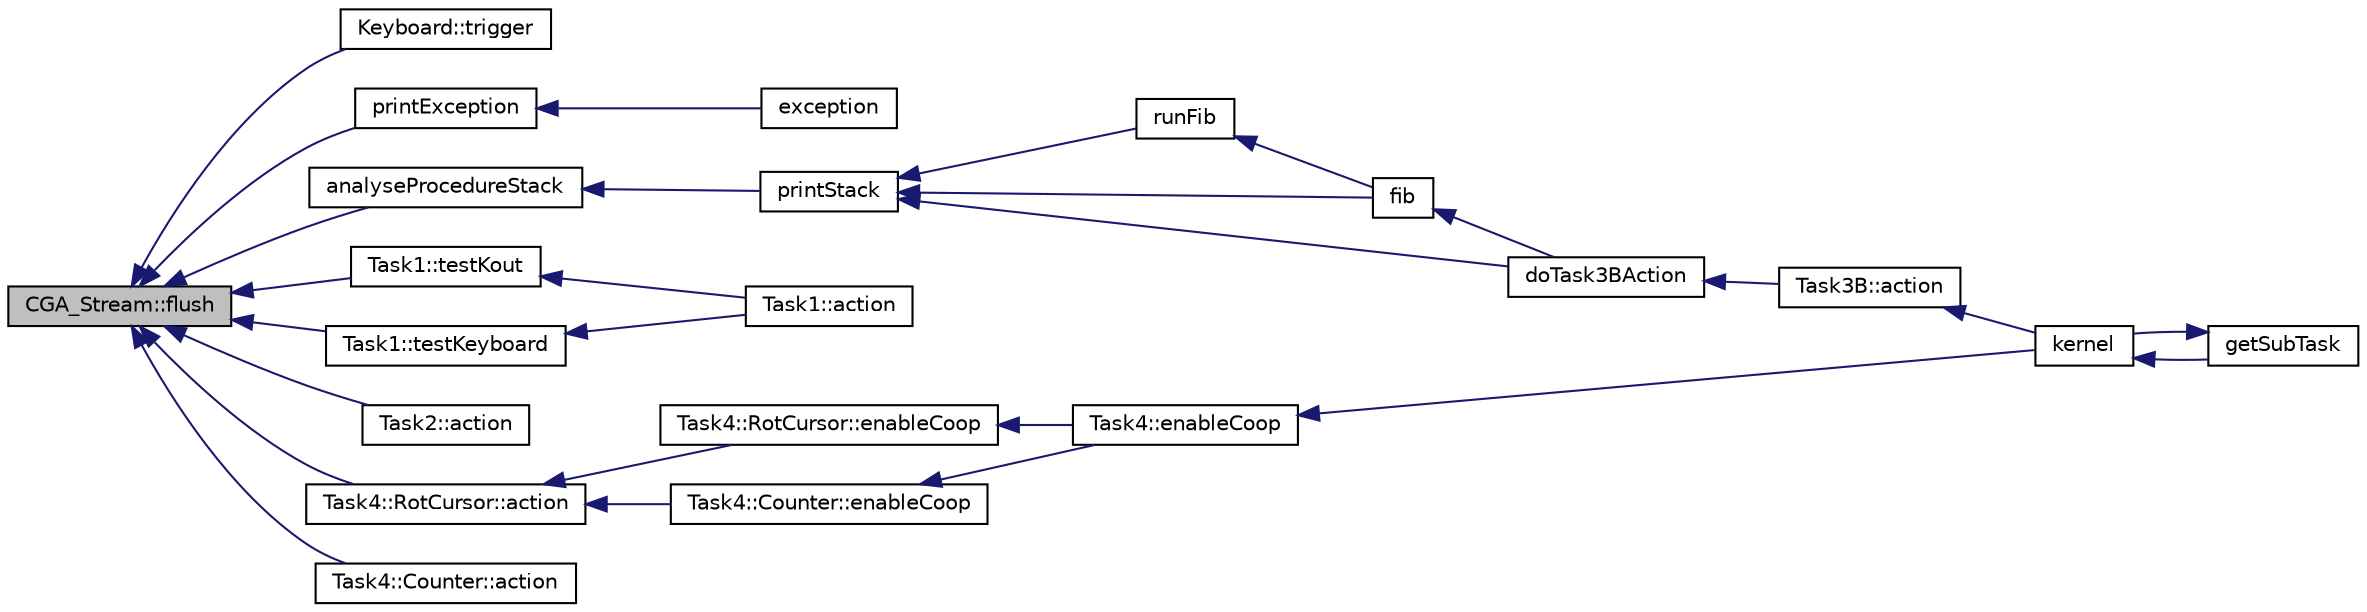 digraph "CGA_Stream::flush"
{
  bgcolor="transparent";
  edge [fontname="Helvetica",fontsize="10",labelfontname="Helvetica",labelfontsize="10"];
  node [fontname="Helvetica",fontsize="10",shape=record];
  rankdir="LR";
  Node1 [label="CGA_Stream::flush",height=0.2,width=0.4,color="black", fillcolor="grey75", style="filled", fontcolor="black"];
  Node1 -> Node2 [dir="back",color="midnightblue",fontsize="10",style="solid",fontname="Helvetica"];
  Node2 [label="Keyboard::trigger",height=0.2,width=0.4,color="black",URL="$classKeyboard.html#a0d0359a4df20db7eb38dd769e2322353",tooltip="einen auftretenden Tastaturinterrupt behandeln "];
  Node1 -> Node3 [dir="back",color="midnightblue",fontsize="10",style="solid",fontname="Helvetica"];
  Node3 [label="printException",height=0.2,width=0.4,color="black",URL="$exceptions_8cc.html#aa9be12416ab5fcc6ced0ea49ff7825de"];
  Node3 -> Node4 [dir="back",color="midnightblue",fontsize="10",style="solid",fontname="Helvetica"];
  Node4 [label="exception",height=0.2,width=0.4,color="black",URL="$exceptions_8cc.html#a17ac45e3213989a19bb1472093ca30e6",tooltip="Entry point for exceptions. "];
  Node1 -> Node5 [dir="back",color="midnightblue",fontsize="10",style="solid",fontname="Helvetica"];
  Node5 [label="analyseProcedureStack",height=0.2,width=0.4,color="black",URL="$analyse_8cc.html#adab0ef21ad15eeca2d4b96b98b59b356",tooltip="Diese Funktion dient der Analyse des Prozedurstacks. "];
  Node5 -> Node6 [dir="back",color="midnightblue",fontsize="10",style="solid",fontname="Helvetica"];
  Node6 [label="printStack",height=0.2,width=0.4,color="black",URL="$task3B_8cc.html#a1140e1f1ebb85d5c7103af6e0b522c22"];
  Node6 -> Node7 [dir="back",color="midnightblue",fontsize="10",style="solid",fontname="Helvetica"];
  Node7 [label="runFib",height=0.2,width=0.4,color="black",URL="$task3B_8cc.html#a4205b075c53452d0a4cb9966fe2bf855"];
  Node7 -> Node8 [dir="back",color="midnightblue",fontsize="10",style="solid",fontname="Helvetica"];
  Node8 [label="fib",height=0.2,width=0.4,color="black",URL="$task3B_8cc.html#ad1b3bc944aac0dbdd041cc180ff8c37a"];
  Node8 -> Node9 [dir="back",color="midnightblue",fontsize="10",style="solid",fontname="Helvetica"];
  Node9 [label="doTask3BAction",height=0.2,width=0.4,color="black",URL="$task3B_8cc.html#a5874bf2c7fd779b0760c4d5f16bb2d08"];
  Node9 -> Node10 [dir="back",color="midnightblue",fontsize="10",style="solid",fontname="Helvetica"];
  Node10 [label="Task3B::action",height=0.2,width=0.4,color="black",URL="$classTask3B.html#aa803f35a028d2dc338d20d69ab592f20",tooltip="prints the line "];
  Node10 -> Node11 [dir="back",color="midnightblue",fontsize="10",style="solid",fontname="Helvetica"];
  Node11 [label="kernel",height=0.2,width=0.4,color="black",URL="$main_8cc.html#a796315624c9bcf31fd673cb62e4b9819",tooltip="kernel entry point "];
  Node11 -> Node12 [dir="back",color="midnightblue",fontsize="10",style="solid",fontname="Helvetica"];
  Node12 [label="getSubTask",height=0.2,width=0.4,color="black",URL="$main_8cc.html#a9f9d2ea101dcc6e3cd7011dccc4331e0",tooltip="Wait for user input via keyboard to select sub task. "];
  Node12 -> Node11 [dir="back",color="midnightblue",fontsize="10",style="solid",fontname="Helvetica"];
  Node6 -> Node8 [dir="back",color="midnightblue",fontsize="10",style="solid",fontname="Helvetica"];
  Node6 -> Node9 [dir="back",color="midnightblue",fontsize="10",style="solid",fontname="Helvetica"];
  Node1 -> Node13 [dir="back",color="midnightblue",fontsize="10",style="solid",fontname="Helvetica"];
  Node13 [label="Task1::testKout",height=0.2,width=0.4,color="black",URL="$classTask1.html#a48ca608ac9cdc03ab6614a4f61e2448e",tooltip="test the functionality of the Kout object "];
  Node13 -> Node14 [dir="back",color="midnightblue",fontsize="10",style="solid",fontname="Helvetica"];
  Node14 [label="Task1::action",height=0.2,width=0.4,color="black",URL="$classTask1.html#a0d4029a13591e70af436c0ead066ea5c",tooltip="parse and print multiboot information "];
  Node1 -> Node15 [dir="back",color="midnightblue",fontsize="10",style="solid",fontname="Helvetica"];
  Node15 [label="Task1::testKeyboard",height=0.2,width=0.4,color="black",URL="$classTask1.html#a587ce3fad20f9ec4ec88beefd08db49e",tooltip="test the functionality of the Keyboard_Controller object "];
  Node15 -> Node14 [dir="back",color="midnightblue",fontsize="10",style="solid",fontname="Helvetica"];
  Node1 -> Node16 [dir="back",color="midnightblue",fontsize="10",style="solid",fontname="Helvetica"];
  Node16 [label="Task2::action",height=0.2,width=0.4,color="black",URL="$classTask2.html#aa5de17846032b02d6d0819cdc78b1b3e",tooltip="prints the line "];
  Node1 -> Node17 [dir="back",color="midnightblue",fontsize="10",style="solid",fontname="Helvetica"];
  Node17 [label="Task4::RotCursor::action",height=0.2,width=0.4,color="black",URL="$classTask4_1_1RotCursor.html#a33e3fee3981896223823f4b396339f40",tooltip="start outputting the symbol "];
  Node17 -> Node18 [dir="back",color="midnightblue",fontsize="10",style="solid",fontname="Helvetica"];
  Node18 [label="Task4::RotCursor::enableCoop",height=0.2,width=0.4,color="black",URL="$classTask4_1_1RotCursor.html#aa317aab41cd3e8f579df5dfeb1b99108"];
  Node18 -> Node19 [dir="back",color="midnightblue",fontsize="10",style="solid",fontname="Helvetica"];
  Node19 [label="Task4::enableCoop",height=0.2,width=0.4,color="black",URL="$classTask4.html#a5ec390882239e7957f43edaf891156eb",tooltip="switch sub tasks to cooperative scheduling "];
  Node19 -> Node11 [dir="back",color="midnightblue",fontsize="10",style="solid",fontname="Helvetica"];
  Node17 -> Node20 [dir="back",color="midnightblue",fontsize="10",style="solid",fontname="Helvetica"];
  Node20 [label="Task4::Counter::enableCoop",height=0.2,width=0.4,color="black",URL="$classTask4_1_1Counter.html#a23b32a250857ab5e8fdc0b4fb5a0ee43"];
  Node20 -> Node19 [dir="back",color="midnightblue",fontsize="10",style="solid",fontname="Helvetica"];
  Node1 -> Node21 [dir="back",color="midnightblue",fontsize="10",style="solid",fontname="Helvetica"];
  Node21 [label="Task4::Counter::action",height=0.2,width=0.4,color="black",URL="$classTask4_1_1Counter.html#a93c77e391d4d89cf0c34c47b9521d464",tooltip="start outputting and incrementing the counter value "];
}
